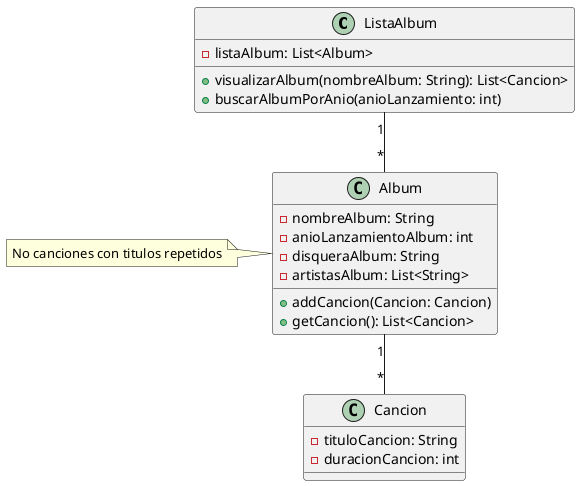 @startuml hola

class ListaAlbum{
  - listaAlbum: List<Album>
  + visualizarAlbum(nombreAlbum: String): List<Cancion>
  + buscarAlbumPorAnio(anioLanzamiento: int)
}

class Album {
  - nombreAlbum: String
  - anioLanzamientoAlbum: int
  - disqueraAlbum: String
  - artistasAlbum: List<String>
  + addCancion(Cancion: Cancion)
  + getCancion(): List<Cancion>
  
}

class Cancion {
  - tituloCancion: String
  - duracionCancion: int
}

Album "1" -- "*" Cancion
ListaAlbum "1" -- "*" Album

note left of Album: No canciones con titulos repetidos


@enduml
